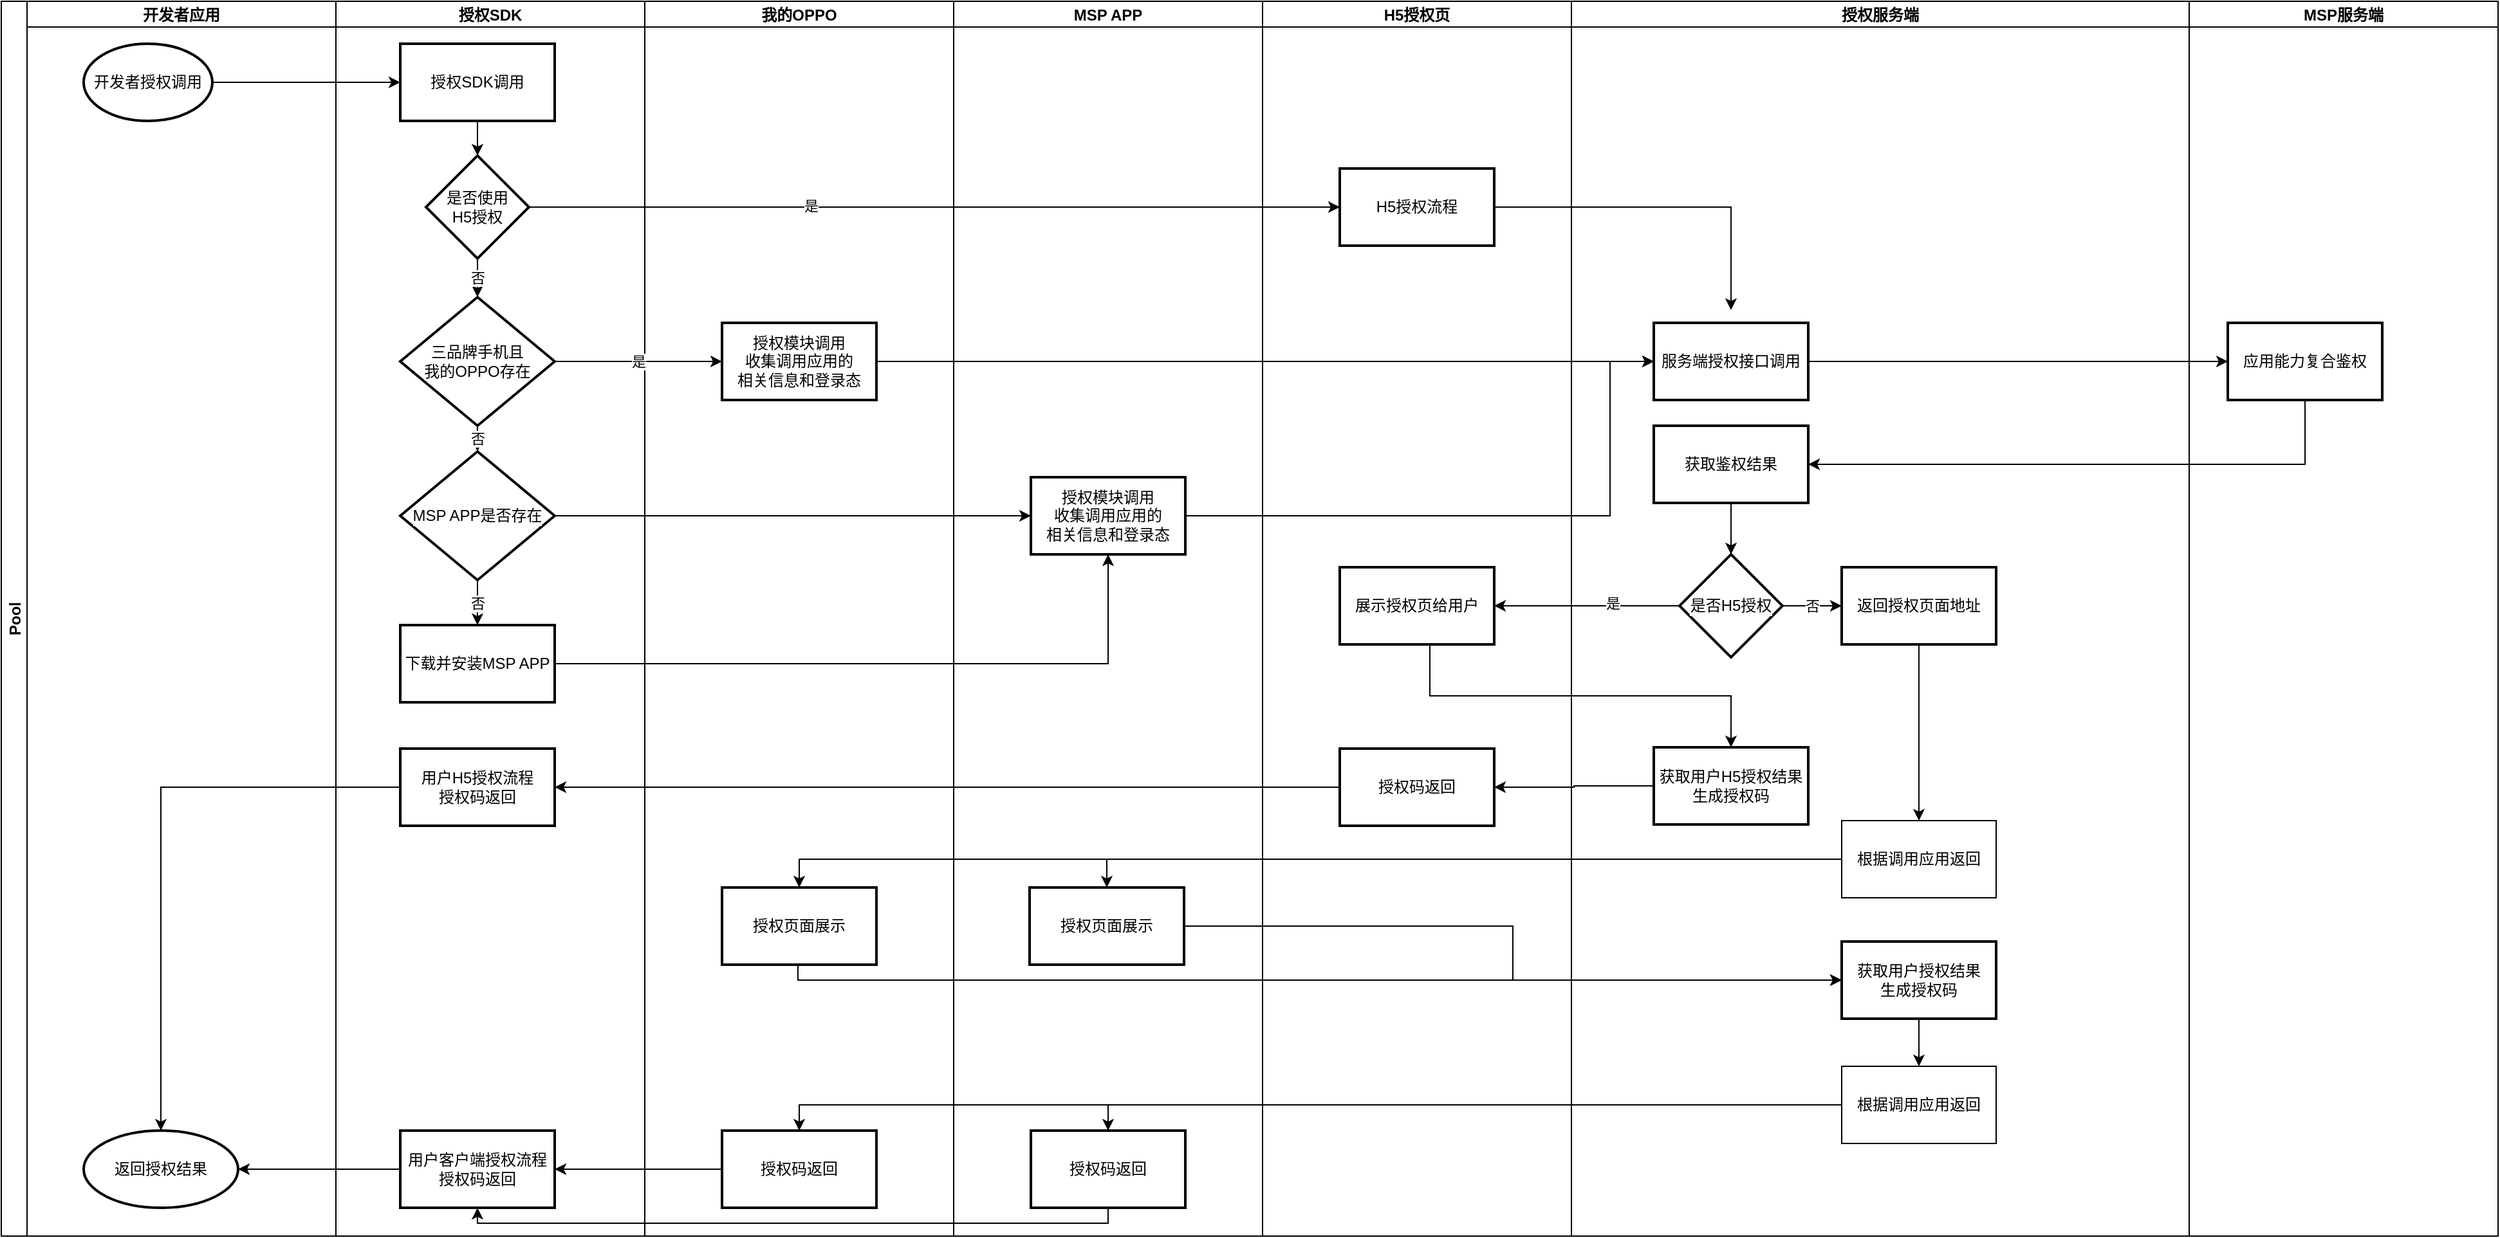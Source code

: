 <mxfile version="17.1.0" type="github"><diagram id="EtX9Q7R8o4ZS6HfHeES6" name="Page-1"><mxGraphModel dx="2370" dy="1323" grid="1" gridSize="10" guides="1" tooltips="1" connect="1" arrows="1" fold="1" page="1" pageScale="1" pageWidth="827" pageHeight="1169" math="0" shadow="0"><root><mxCell id="0"/><mxCell id="1" parent="0"/><mxCell id="SXWxH15sns4bmTG9Y2EK-29" value="Pool" style="swimlane;childLayout=stackLayout;resizeParent=1;resizeParentMax=0;startSize=20;horizontal=0;horizontalStack=1;labelBackgroundColor=default;" vertex="1" parent="1"><mxGeometry x="250" y="40" width="1940" height="960" as="geometry"/></mxCell><mxCell id="SXWxH15sns4bmTG9Y2EK-36" value="开发者应用" style="swimlane;startSize=20;labelBackgroundColor=default;" vertex="1" parent="SXWxH15sns4bmTG9Y2EK-29"><mxGeometry x="20" width="240" height="960" as="geometry"/></mxCell><mxCell id="SXWxH15sns4bmTG9Y2EK-37" value="开发者授权调用" style="strokeWidth=2;html=1;shape=mxgraph.flowchart.start_1;whiteSpace=wrap;labelBackgroundColor=default;" vertex="1" parent="SXWxH15sns4bmTG9Y2EK-36"><mxGeometry x="44" y="33" width="100" height="60" as="geometry"/></mxCell><mxCell id="SXWxH15sns4bmTG9Y2EK-83" value="返回授权结果" style="ellipse;whiteSpace=wrap;html=1;strokeWidth=2;labelBackgroundColor=default;" vertex="1" parent="SXWxH15sns4bmTG9Y2EK-36"><mxGeometry x="44" y="878" width="120" height="60" as="geometry"/></mxCell><mxCell id="SXWxH15sns4bmTG9Y2EK-35" value="授权SDK" style="swimlane;startSize=20;labelBackgroundColor=default;" vertex="1" parent="SXWxH15sns4bmTG9Y2EK-29"><mxGeometry x="260" width="240" height="960" as="geometry"/></mxCell><mxCell id="SXWxH15sns4bmTG9Y2EK-38" value="授权SDK调用" style="whiteSpace=wrap;html=1;strokeWidth=2;labelBackgroundColor=default;" vertex="1" parent="SXWxH15sns4bmTG9Y2EK-35"><mxGeometry x="50" y="33" width="120" height="60" as="geometry"/></mxCell><mxCell id="SXWxH15sns4bmTG9Y2EK-44" value="三品牌手机且&lt;br&gt;我的OPPO存在" style="rhombus;whiteSpace=wrap;html=1;strokeWidth=2;labelBackgroundColor=default;" vertex="1" parent="SXWxH15sns4bmTG9Y2EK-35"><mxGeometry x="50" y="230" width="120" height="100" as="geometry"/></mxCell><mxCell id="SXWxH15sns4bmTG9Y2EK-81" value="用户H5授权流程&lt;br&gt;授权码返回" style="whiteSpace=wrap;html=1;strokeWidth=2;labelBackgroundColor=default;" vertex="1" parent="SXWxH15sns4bmTG9Y2EK-35"><mxGeometry x="50" y="581" width="120" height="60" as="geometry"/></mxCell><mxCell id="SXWxH15sns4bmTG9Y2EK-40" value="是否使用&lt;br&gt;H5授权" style="rhombus;whiteSpace=wrap;html=1;strokeWidth=2;labelBackgroundColor=default;" vertex="1" parent="SXWxH15sns4bmTG9Y2EK-35"><mxGeometry x="70" y="120" width="80" height="80" as="geometry"/></mxCell><mxCell id="SXWxH15sns4bmTG9Y2EK-41" value="" style="edgeStyle=orthogonalEdgeStyle;rounded=0;orthogonalLoop=1;jettySize=auto;html=1;labelBackgroundColor=default;" edge="1" parent="SXWxH15sns4bmTG9Y2EK-35" source="SXWxH15sns4bmTG9Y2EK-38" target="SXWxH15sns4bmTG9Y2EK-40"><mxGeometry relative="1" as="geometry"/></mxCell><mxCell id="SXWxH15sns4bmTG9Y2EK-45" value="否" style="edgeStyle=orthogonalEdgeStyle;rounded=0;orthogonalLoop=1;jettySize=auto;html=1;labelBackgroundColor=default;" edge="1" parent="SXWxH15sns4bmTG9Y2EK-35" source="SXWxH15sns4bmTG9Y2EK-40" target="SXWxH15sns4bmTG9Y2EK-44"><mxGeometry relative="1" as="geometry"/></mxCell><mxCell id="SXWxH15sns4bmTG9Y2EK-50" value="MSP APP是否存在" style="rhombus;whiteSpace=wrap;html=1;strokeWidth=2;labelBackgroundColor=default;" vertex="1" parent="SXWxH15sns4bmTG9Y2EK-35"><mxGeometry x="50" y="350" width="120" height="100" as="geometry"/></mxCell><mxCell id="SXWxH15sns4bmTG9Y2EK-51" value="否" style="edgeStyle=orthogonalEdgeStyle;rounded=0;orthogonalLoop=1;jettySize=auto;html=1;labelBackgroundColor=default;" edge="1" parent="SXWxH15sns4bmTG9Y2EK-35" source="SXWxH15sns4bmTG9Y2EK-44" target="SXWxH15sns4bmTG9Y2EK-50"><mxGeometry relative="1" as="geometry"/></mxCell><mxCell id="SXWxH15sns4bmTG9Y2EK-53" value="下载并安装MSP APP" style="whiteSpace=wrap;html=1;strokeWidth=2;labelBackgroundColor=default;" vertex="1" parent="SXWxH15sns4bmTG9Y2EK-35"><mxGeometry x="50" y="485" width="120" height="60" as="geometry"/></mxCell><mxCell id="SXWxH15sns4bmTG9Y2EK-54" value="否" style="edgeStyle=orthogonalEdgeStyle;rounded=0;orthogonalLoop=1;jettySize=auto;html=1;labelBackgroundColor=default;" edge="1" parent="SXWxH15sns4bmTG9Y2EK-35" source="SXWxH15sns4bmTG9Y2EK-50" target="SXWxH15sns4bmTG9Y2EK-53"><mxGeometry relative="1" as="geometry"/></mxCell><mxCell id="SXWxH15sns4bmTG9Y2EK-122" value="用户客户端授权流程&lt;br&gt;授权码返回" style="whiteSpace=wrap;html=1;strokeWidth=2;labelBackgroundColor=default;" vertex="1" parent="SXWxH15sns4bmTG9Y2EK-35"><mxGeometry x="50" y="878" width="120" height="60" as="geometry"/></mxCell><mxCell id="SXWxH15sns4bmTG9Y2EK-34" value="我的OPPO" style="swimlane;startSize=20;labelBackgroundColor=default;" vertex="1" parent="SXWxH15sns4bmTG9Y2EK-29"><mxGeometry x="500" width="240" height="960" as="geometry"/></mxCell><mxCell id="SXWxH15sns4bmTG9Y2EK-46" value="授权模块调用&lt;br&gt;收集调用应用的&lt;br&gt;相关信息和登录态" style="whiteSpace=wrap;html=1;strokeWidth=2;labelBackgroundColor=default;" vertex="1" parent="SXWxH15sns4bmTG9Y2EK-34"><mxGeometry x="60" y="250" width="120" height="60" as="geometry"/></mxCell><mxCell id="SXWxH15sns4bmTG9Y2EK-101" value="授权页面展示" style="whiteSpace=wrap;html=1;strokeWidth=2;labelBackgroundColor=default;" vertex="1" parent="SXWxH15sns4bmTG9Y2EK-34"><mxGeometry x="60" y="689" width="120" height="60" as="geometry"/></mxCell><mxCell id="SXWxH15sns4bmTG9Y2EK-119" value="授权码返回" style="whiteSpace=wrap;html=1;strokeWidth=2;labelBackgroundColor=default;" vertex="1" parent="SXWxH15sns4bmTG9Y2EK-34"><mxGeometry x="60" y="878" width="120" height="60" as="geometry"/></mxCell><mxCell id="SXWxH15sns4bmTG9Y2EK-30" value="MSP APP" style="swimlane;startSize=20;labelBackgroundColor=default;" vertex="1" parent="SXWxH15sns4bmTG9Y2EK-29"><mxGeometry x="740" width="240" height="960" as="geometry"/></mxCell><mxCell id="SXWxH15sns4bmTG9Y2EK-55" value="&lt;span&gt;授权模块调用&lt;/span&gt;&lt;br&gt;&lt;span&gt;收集调用应用的&lt;/span&gt;&lt;br&gt;&lt;span&gt;相关信息和登录态&lt;/span&gt;" style="whiteSpace=wrap;html=1;strokeWidth=2;labelBackgroundColor=default;" vertex="1" parent="SXWxH15sns4bmTG9Y2EK-30"><mxGeometry x="60" y="370" width="120" height="60" as="geometry"/></mxCell><mxCell id="SXWxH15sns4bmTG9Y2EK-99" value="授权页面展示" style="whiteSpace=wrap;html=1;strokeWidth=2;labelBackgroundColor=default;" vertex="1" parent="SXWxH15sns4bmTG9Y2EK-30"><mxGeometry x="59" y="689" width="120" height="60" as="geometry"/></mxCell><mxCell id="SXWxH15sns4bmTG9Y2EK-109" value="授权码返回" style="whiteSpace=wrap;html=1;strokeWidth=2;labelBackgroundColor=default;" vertex="1" parent="SXWxH15sns4bmTG9Y2EK-30"><mxGeometry x="60" y="878" width="120" height="60" as="geometry"/></mxCell><mxCell id="SXWxH15sns4bmTG9Y2EK-31" value="H5授权页" style="swimlane;startSize=20;labelBackgroundColor=default;" vertex="1" parent="SXWxH15sns4bmTG9Y2EK-29"><mxGeometry x="980" width="240" height="960" as="geometry"/></mxCell><mxCell id="SXWxH15sns4bmTG9Y2EK-42" value="H5授权流程" style="whiteSpace=wrap;html=1;strokeWidth=2;labelBackgroundColor=default;" vertex="1" parent="SXWxH15sns4bmTG9Y2EK-31"><mxGeometry x="60" y="130" width="120" height="60" as="geometry"/></mxCell><mxCell id="SXWxH15sns4bmTG9Y2EK-74" value="展示授权页给用户" style="whiteSpace=wrap;html=1;strokeWidth=2;labelBackgroundColor=default;" vertex="1" parent="SXWxH15sns4bmTG9Y2EK-31"><mxGeometry x="60" y="440" width="120" height="60" as="geometry"/></mxCell><mxCell id="SXWxH15sns4bmTG9Y2EK-79" value="授权码返回" style="whiteSpace=wrap;html=1;strokeWidth=2;labelBackgroundColor=default;" vertex="1" parent="SXWxH15sns4bmTG9Y2EK-31"><mxGeometry x="60" y="581" width="120" height="60" as="geometry"/></mxCell><mxCell id="SXWxH15sns4bmTG9Y2EK-32" value="授权服务端" style="swimlane;startSize=20;labelBackgroundColor=default;" vertex="1" parent="SXWxH15sns4bmTG9Y2EK-29"><mxGeometry x="1220" width="480" height="960" as="geometry"/></mxCell><mxCell id="SXWxH15sns4bmTG9Y2EK-59" value="服务端授权接口调用" style="whiteSpace=wrap;html=1;strokeWidth=2;labelBackgroundColor=default;" vertex="1" parent="SXWxH15sns4bmTG9Y2EK-32"><mxGeometry x="64" y="250" width="120" height="60" as="geometry"/></mxCell><mxCell id="SXWxH15sns4bmTG9Y2EK-76" value="获取用户H5授权结果&lt;br&gt;生成授权码" style="whiteSpace=wrap;html=1;strokeWidth=2;labelBackgroundColor=default;" vertex="1" parent="SXWxH15sns4bmTG9Y2EK-32"><mxGeometry x="64" y="580" width="120" height="60" as="geometry"/></mxCell><mxCell id="SXWxH15sns4bmTG9Y2EK-91" style="edgeStyle=orthogonalEdgeStyle;rounded=0;orthogonalLoop=1;jettySize=auto;html=1;exitX=0.5;exitY=1;exitDx=0;exitDy=0;entryX=0.5;entryY=0;entryDx=0;entryDy=0;labelBackgroundColor=default;" edge="1" parent="SXWxH15sns4bmTG9Y2EK-32" source="SXWxH15sns4bmTG9Y2EK-89" target="SXWxH15sns4bmTG9Y2EK-72"><mxGeometry relative="1" as="geometry"/></mxCell><mxCell id="SXWxH15sns4bmTG9Y2EK-89" value="获取鉴权结果" style="whiteSpace=wrap;html=1;strokeWidth=2;labelBackgroundColor=default;" vertex="1" parent="SXWxH15sns4bmTG9Y2EK-32"><mxGeometry x="64" y="330" width="120" height="60" as="geometry"/></mxCell><mxCell id="SXWxH15sns4bmTG9Y2EK-97" value="否" style="edgeStyle=orthogonalEdgeStyle;rounded=0;orthogonalLoop=1;jettySize=auto;html=1;exitX=1;exitY=0.5;exitDx=0;exitDy=0;labelBackgroundColor=default;" edge="1" parent="SXWxH15sns4bmTG9Y2EK-32" source="SXWxH15sns4bmTG9Y2EK-72" target="SXWxH15sns4bmTG9Y2EK-94"><mxGeometry relative="1" as="geometry"/></mxCell><mxCell id="SXWxH15sns4bmTG9Y2EK-72" value="是否H5授权" style="rhombus;whiteSpace=wrap;html=1;strokeWidth=2;labelBackgroundColor=default;" vertex="1" parent="SXWxH15sns4bmTG9Y2EK-32"><mxGeometry x="84" y="430" width="80" height="80" as="geometry"/></mxCell><mxCell id="SXWxH15sns4bmTG9Y2EK-94" value="返回授权页面地址" style="whiteSpace=wrap;html=1;strokeWidth=2;labelBackgroundColor=default;" vertex="1" parent="SXWxH15sns4bmTG9Y2EK-32"><mxGeometry x="210" y="440" width="120" height="60" as="geometry"/></mxCell><mxCell id="SXWxH15sns4bmTG9Y2EK-103" value="" style="edgeStyle=orthogonalEdgeStyle;rounded=0;orthogonalLoop=1;jettySize=auto;html=1;entryX=0.5;entryY=0;entryDx=0;entryDy=0;labelBackgroundColor=default;" edge="1" parent="SXWxH15sns4bmTG9Y2EK-32" source="SXWxH15sns4bmTG9Y2EK-94" target="SXWxH15sns4bmTG9Y2EK-111"><mxGeometry relative="1" as="geometry"><mxPoint x="270" y="650" as="targetPoint"/></mxGeometry></mxCell><mxCell id="SXWxH15sns4bmTG9Y2EK-117" style="edgeStyle=orthogonalEdgeStyle;rounded=0;orthogonalLoop=1;jettySize=auto;html=1;exitX=0.5;exitY=1;exitDx=0;exitDy=0;entryX=0.5;entryY=0;entryDx=0;entryDy=0;labelBackgroundColor=default;" edge="1" parent="SXWxH15sns4bmTG9Y2EK-32" source="SXWxH15sns4bmTG9Y2EK-106" target="SXWxH15sns4bmTG9Y2EK-116"><mxGeometry relative="1" as="geometry"/></mxCell><mxCell id="SXWxH15sns4bmTG9Y2EK-106" value="获取用户授权结果&lt;br&gt;生成授权码" style="whiteSpace=wrap;html=1;strokeWidth=2;labelBackgroundColor=default;" vertex="1" parent="SXWxH15sns4bmTG9Y2EK-32"><mxGeometry x="210" y="731" width="120" height="60" as="geometry"/></mxCell><mxCell id="SXWxH15sns4bmTG9Y2EK-111" value="根据调用应用返回" style="rounded=0;whiteSpace=wrap;html=1;labelBackgroundColor=default;" vertex="1" parent="SXWxH15sns4bmTG9Y2EK-32"><mxGeometry x="210" y="637" width="120" height="60" as="geometry"/></mxCell><mxCell id="SXWxH15sns4bmTG9Y2EK-116" value="根据调用应用返回" style="rounded=0;whiteSpace=wrap;html=1;labelBackgroundColor=default;" vertex="1" parent="SXWxH15sns4bmTG9Y2EK-32"><mxGeometry x="210" y="828" width="120" height="60" as="geometry"/></mxCell><mxCell id="SXWxH15sns4bmTG9Y2EK-66" value="MSP服务端" style="swimlane;startSize=20;labelBackgroundColor=default;" vertex="1" parent="SXWxH15sns4bmTG9Y2EK-29"><mxGeometry x="1700" width="240" height="960" as="geometry"/></mxCell><mxCell id="SXWxH15sns4bmTG9Y2EK-85" value="应用能力复合鉴权" style="whiteSpace=wrap;html=1;strokeWidth=2;labelBackgroundColor=default;" vertex="1" parent="SXWxH15sns4bmTG9Y2EK-66"><mxGeometry x="30" y="250" width="120" height="60" as="geometry"/></mxCell><mxCell id="SXWxH15sns4bmTG9Y2EK-39" value="" style="edgeStyle=orthogonalEdgeStyle;rounded=0;orthogonalLoop=1;jettySize=auto;html=1;labelBackgroundColor=default;" edge="1" parent="SXWxH15sns4bmTG9Y2EK-29" source="SXWxH15sns4bmTG9Y2EK-37" target="SXWxH15sns4bmTG9Y2EK-38"><mxGeometry relative="1" as="geometry"/></mxCell><mxCell id="SXWxH15sns4bmTG9Y2EK-47" value="是" style="edgeStyle=orthogonalEdgeStyle;rounded=0;orthogonalLoop=1;jettySize=auto;html=1;labelBackgroundColor=default;" edge="1" parent="SXWxH15sns4bmTG9Y2EK-29" source="SXWxH15sns4bmTG9Y2EK-44" target="SXWxH15sns4bmTG9Y2EK-46"><mxGeometry relative="1" as="geometry"/></mxCell><mxCell id="SXWxH15sns4bmTG9Y2EK-60" value="" style="edgeStyle=orthogonalEdgeStyle;rounded=0;orthogonalLoop=1;jettySize=auto;html=1;labelBackgroundColor=default;" edge="1" parent="SXWxH15sns4bmTG9Y2EK-29" source="SXWxH15sns4bmTG9Y2EK-46" target="SXWxH15sns4bmTG9Y2EK-59"><mxGeometry relative="1" as="geometry"/></mxCell><mxCell id="SXWxH15sns4bmTG9Y2EK-61" style="edgeStyle=orthogonalEdgeStyle;rounded=0;orthogonalLoop=1;jettySize=auto;html=1;exitX=1;exitY=0.5;exitDx=0;exitDy=0;entryX=0;entryY=0.5;entryDx=0;entryDy=0;labelBackgroundColor=default;" edge="1" parent="SXWxH15sns4bmTG9Y2EK-29" source="SXWxH15sns4bmTG9Y2EK-55" target="SXWxH15sns4bmTG9Y2EK-59"><mxGeometry relative="1" as="geometry"><mxPoint x="1260" y="360" as="targetPoint"/><Array as="points"><mxPoint x="1250" y="400"/><mxPoint x="1250" y="280"/></Array></mxGeometry></mxCell><mxCell id="SXWxH15sns4bmTG9Y2EK-62" style="edgeStyle=orthogonalEdgeStyle;rounded=0;orthogonalLoop=1;jettySize=auto;html=1;exitX=1;exitY=0.5;exitDx=0;exitDy=0;entryX=0.5;entryY=-0.167;entryDx=0;entryDy=0;entryPerimeter=0;labelBackgroundColor=default;" edge="1" parent="SXWxH15sns4bmTG9Y2EK-29" source="SXWxH15sns4bmTG9Y2EK-42" target="SXWxH15sns4bmTG9Y2EK-59"><mxGeometry relative="1" as="geometry"/></mxCell><mxCell id="SXWxH15sns4bmTG9Y2EK-77" value="" style="edgeStyle=orthogonalEdgeStyle;rounded=0;orthogonalLoop=1;jettySize=auto;html=1;labelBackgroundColor=default;" edge="1" parent="SXWxH15sns4bmTG9Y2EK-29" source="SXWxH15sns4bmTG9Y2EK-74" target="SXWxH15sns4bmTG9Y2EK-76"><mxGeometry relative="1" as="geometry"><Array as="points"><mxPoint x="1110" y="540"/><mxPoint x="1344" y="540"/></Array></mxGeometry></mxCell><mxCell id="SXWxH15sns4bmTG9Y2EK-80" value="" style="edgeStyle=orthogonalEdgeStyle;rounded=0;orthogonalLoop=1;jettySize=auto;html=1;entryX=1;entryY=0.5;entryDx=0;entryDy=0;labelBackgroundColor=default;" edge="1" parent="SXWxH15sns4bmTG9Y2EK-29" source="SXWxH15sns4bmTG9Y2EK-76" target="SXWxH15sns4bmTG9Y2EK-79"><mxGeometry relative="1" as="geometry"><Array as="points"/></mxGeometry></mxCell><mxCell id="SXWxH15sns4bmTG9Y2EK-82" value="" style="edgeStyle=orthogonalEdgeStyle;rounded=0;orthogonalLoop=1;jettySize=auto;html=1;labelBackgroundColor=default;" edge="1" parent="SXWxH15sns4bmTG9Y2EK-29" source="SXWxH15sns4bmTG9Y2EK-79" target="SXWxH15sns4bmTG9Y2EK-81"><mxGeometry relative="1" as="geometry"/></mxCell><mxCell id="SXWxH15sns4bmTG9Y2EK-84" value="" style="edgeStyle=orthogonalEdgeStyle;rounded=0;orthogonalLoop=1;jettySize=auto;html=1;labelBackgroundColor=default;" edge="1" parent="SXWxH15sns4bmTG9Y2EK-29" source="SXWxH15sns4bmTG9Y2EK-81" target="SXWxH15sns4bmTG9Y2EK-83"><mxGeometry relative="1" as="geometry"/></mxCell><mxCell id="SXWxH15sns4bmTG9Y2EK-88" style="edgeStyle=orthogonalEdgeStyle;rounded=0;orthogonalLoop=1;jettySize=auto;html=1;entryX=0;entryY=0.5;entryDx=0;entryDy=0;labelBackgroundColor=default;" edge="1" parent="SXWxH15sns4bmTG9Y2EK-29" source="SXWxH15sns4bmTG9Y2EK-59" target="SXWxH15sns4bmTG9Y2EK-85"><mxGeometry relative="1" as="geometry"/></mxCell><mxCell id="SXWxH15sns4bmTG9Y2EK-90" value="" style="edgeStyle=orthogonalEdgeStyle;rounded=0;orthogonalLoop=1;jettySize=auto;html=1;labelBackgroundColor=default;" edge="1" parent="SXWxH15sns4bmTG9Y2EK-29" source="SXWxH15sns4bmTG9Y2EK-85" target="SXWxH15sns4bmTG9Y2EK-89"><mxGeometry relative="1" as="geometry"><Array as="points"><mxPoint x="1790" y="360"/></Array></mxGeometry></mxCell><mxCell id="SXWxH15sns4bmTG9Y2EK-75" value="" style="edgeStyle=orthogonalEdgeStyle;rounded=0;orthogonalLoop=1;jettySize=auto;html=1;labelBackgroundColor=default;" edge="1" parent="SXWxH15sns4bmTG9Y2EK-29" source="SXWxH15sns4bmTG9Y2EK-72" target="SXWxH15sns4bmTG9Y2EK-74"><mxGeometry relative="1" as="geometry"><Array as="points"><mxPoint x="1230" y="470"/><mxPoint x="1230" y="470"/></Array></mxGeometry></mxCell><mxCell id="SXWxH15sns4bmTG9Y2EK-92" value="是" style="edgeLabel;html=1;align=center;verticalAlign=middle;resizable=0;points=[];labelBackgroundColor=default;" vertex="1" connectable="0" parent="SXWxH15sns4bmTG9Y2EK-75"><mxGeometry x="-0.269" y="-2" relative="1" as="geometry"><mxPoint as="offset"/></mxGeometry></mxCell><mxCell id="SXWxH15sns4bmTG9Y2EK-43" value="" style="edgeStyle=orthogonalEdgeStyle;rounded=0;orthogonalLoop=1;jettySize=auto;html=1;labelBackgroundColor=default;" edge="1" parent="SXWxH15sns4bmTG9Y2EK-29" source="SXWxH15sns4bmTG9Y2EK-40" target="SXWxH15sns4bmTG9Y2EK-42"><mxGeometry relative="1" as="geometry"/></mxCell><mxCell id="SXWxH15sns4bmTG9Y2EK-52" value="是" style="edgeLabel;html=1;align=center;verticalAlign=middle;resizable=0;points=[];labelBackgroundColor=default;" vertex="1" connectable="0" parent="SXWxH15sns4bmTG9Y2EK-43"><mxGeometry x="-0.304" y="1" relative="1" as="geometry"><mxPoint as="offset"/></mxGeometry></mxCell><mxCell id="SXWxH15sns4bmTG9Y2EK-56" value="" style="edgeStyle=orthogonalEdgeStyle;rounded=0;orthogonalLoop=1;jettySize=auto;html=1;labelBackgroundColor=default;" edge="1" parent="SXWxH15sns4bmTG9Y2EK-29" source="SXWxH15sns4bmTG9Y2EK-50" target="SXWxH15sns4bmTG9Y2EK-55"><mxGeometry relative="1" as="geometry"/></mxCell><mxCell id="SXWxH15sns4bmTG9Y2EK-57" style="edgeStyle=orthogonalEdgeStyle;rounded=0;orthogonalLoop=1;jettySize=auto;html=1;exitX=1;exitY=0.5;exitDx=0;exitDy=0;entryX=0.5;entryY=1;entryDx=0;entryDy=0;labelBackgroundColor=default;" edge="1" parent="SXWxH15sns4bmTG9Y2EK-29" source="SXWxH15sns4bmTG9Y2EK-53" target="SXWxH15sns4bmTG9Y2EK-55"><mxGeometry relative="1" as="geometry"><mxPoint x="850" y="600" as="targetPoint"/></mxGeometry></mxCell><mxCell id="SXWxH15sns4bmTG9Y2EK-105" style="edgeStyle=orthogonalEdgeStyle;rounded=0;orthogonalLoop=1;jettySize=auto;html=1;exitX=0;exitY=0.5;exitDx=0;exitDy=0;entryX=0.5;entryY=0;entryDx=0;entryDy=0;labelBackgroundColor=default;" edge="1" parent="SXWxH15sns4bmTG9Y2EK-29" source="SXWxH15sns4bmTG9Y2EK-111" target="SXWxH15sns4bmTG9Y2EK-99"><mxGeometry relative="1" as="geometry"><mxPoint x="1490" y="730" as="sourcePoint"/></mxGeometry></mxCell><mxCell id="SXWxH15sns4bmTG9Y2EK-113" style="edgeStyle=orthogonalEdgeStyle;rounded=0;orthogonalLoop=1;jettySize=auto;html=1;exitX=0;exitY=0.5;exitDx=0;exitDy=0;entryX=0.5;entryY=0;entryDx=0;entryDy=0;labelBackgroundColor=default;" edge="1" parent="SXWxH15sns4bmTG9Y2EK-29" source="SXWxH15sns4bmTG9Y2EK-111" target="SXWxH15sns4bmTG9Y2EK-101"><mxGeometry relative="1" as="geometry"/></mxCell><mxCell id="SXWxH15sns4bmTG9Y2EK-114" style="edgeStyle=orthogonalEdgeStyle;rounded=0;orthogonalLoop=1;jettySize=auto;html=1;exitX=1;exitY=0.5;exitDx=0;exitDy=0;entryX=0;entryY=0.5;entryDx=0;entryDy=0;labelBackgroundColor=default;" edge="1" parent="SXWxH15sns4bmTG9Y2EK-29" source="SXWxH15sns4bmTG9Y2EK-99" target="SXWxH15sns4bmTG9Y2EK-106"><mxGeometry relative="1" as="geometry"/></mxCell><mxCell id="SXWxH15sns4bmTG9Y2EK-115" style="edgeStyle=orthogonalEdgeStyle;rounded=0;orthogonalLoop=1;jettySize=auto;html=1;exitX=0.5;exitY=1;exitDx=0;exitDy=0;entryX=0;entryY=0.5;entryDx=0;entryDy=0;labelBackgroundColor=default;" edge="1" parent="SXWxH15sns4bmTG9Y2EK-29" source="SXWxH15sns4bmTG9Y2EK-101" target="SXWxH15sns4bmTG9Y2EK-106"><mxGeometry relative="1" as="geometry"><Array as="points"><mxPoint x="619" y="761"/></Array></mxGeometry></mxCell><mxCell id="SXWxH15sns4bmTG9Y2EK-118" style="edgeStyle=orthogonalEdgeStyle;rounded=0;orthogonalLoop=1;jettySize=auto;html=1;exitX=0;exitY=0.5;exitDx=0;exitDy=0;entryX=0.5;entryY=0;entryDx=0;entryDy=0;labelBackgroundColor=default;" edge="1" parent="SXWxH15sns4bmTG9Y2EK-29" source="SXWxH15sns4bmTG9Y2EK-116" target="SXWxH15sns4bmTG9Y2EK-109"><mxGeometry relative="1" as="geometry"/></mxCell><mxCell id="SXWxH15sns4bmTG9Y2EK-120" style="edgeStyle=orthogonalEdgeStyle;rounded=0;orthogonalLoop=1;jettySize=auto;html=1;entryX=0.5;entryY=0;entryDx=0;entryDy=0;labelBackgroundColor=default;" edge="1" parent="SXWxH15sns4bmTG9Y2EK-29" source="SXWxH15sns4bmTG9Y2EK-116" target="SXWxH15sns4bmTG9Y2EK-119"><mxGeometry relative="1" as="geometry"/></mxCell><mxCell id="SXWxH15sns4bmTG9Y2EK-123" value="" style="edgeStyle=orthogonalEdgeStyle;rounded=0;orthogonalLoop=1;jettySize=auto;html=1;labelBackgroundColor=default;" edge="1" parent="SXWxH15sns4bmTG9Y2EK-29" source="SXWxH15sns4bmTG9Y2EK-119" target="SXWxH15sns4bmTG9Y2EK-122"><mxGeometry relative="1" as="geometry"/></mxCell><mxCell id="SXWxH15sns4bmTG9Y2EK-125" style="edgeStyle=orthogonalEdgeStyle;rounded=0;orthogonalLoop=1;jettySize=auto;html=1;exitX=0.5;exitY=1;exitDx=0;exitDy=0;entryX=0.5;entryY=1;entryDx=0;entryDy=0;labelBackgroundColor=default;" edge="1" parent="SXWxH15sns4bmTG9Y2EK-29" source="SXWxH15sns4bmTG9Y2EK-109" target="SXWxH15sns4bmTG9Y2EK-122"><mxGeometry relative="1" as="geometry"><Array as="points"><mxPoint x="860" y="950"/><mxPoint x="370" y="950"/></Array></mxGeometry></mxCell><mxCell id="SXWxH15sns4bmTG9Y2EK-126" style="edgeStyle=orthogonalEdgeStyle;rounded=0;orthogonalLoop=1;jettySize=auto;html=1;exitX=0;exitY=0.5;exitDx=0;exitDy=0;entryX=1;entryY=0.5;entryDx=0;entryDy=0;labelBackgroundColor=default;" edge="1" parent="SXWxH15sns4bmTG9Y2EK-29" source="SXWxH15sns4bmTG9Y2EK-122" target="SXWxH15sns4bmTG9Y2EK-83"><mxGeometry relative="1" as="geometry"/></mxCell></root></mxGraphModel></diagram></mxfile>